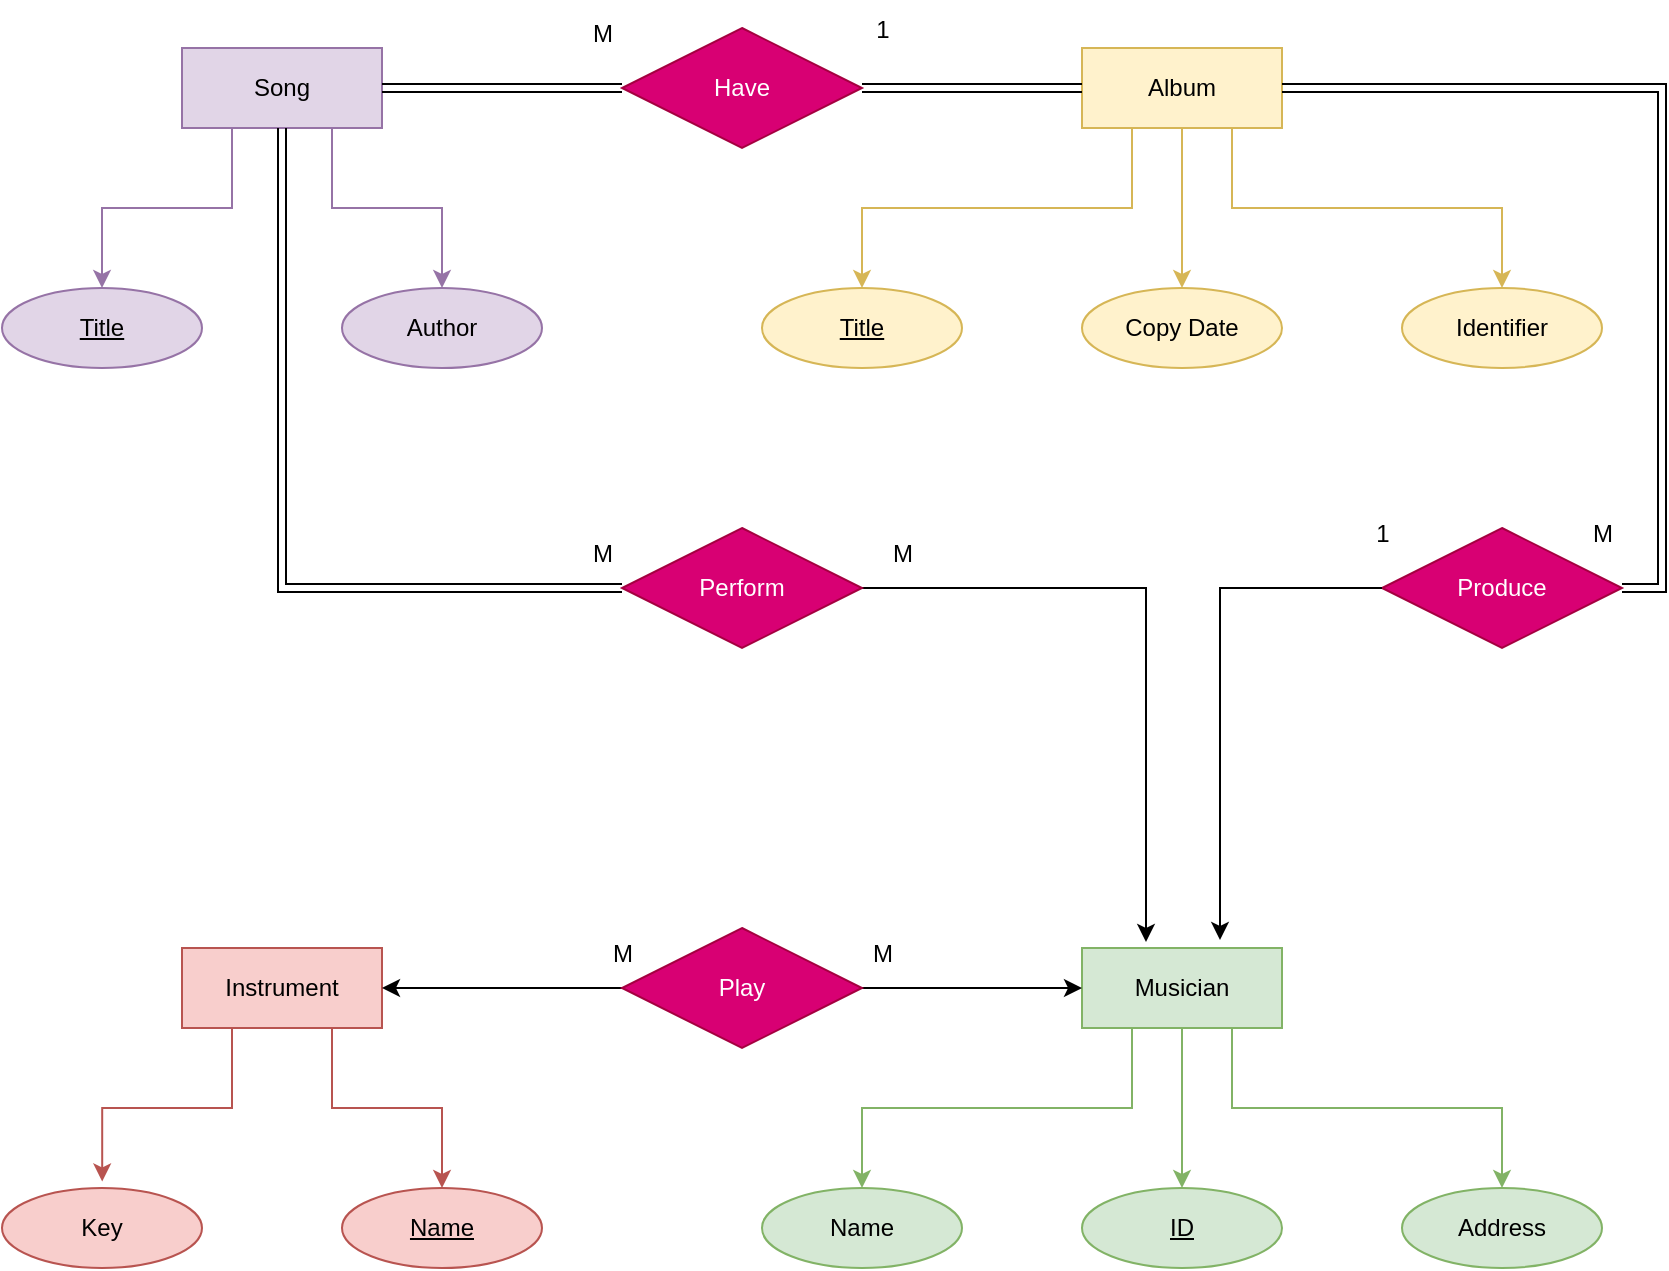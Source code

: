 <mxfile version="25.0.1">
  <diagram name="Page-1" id="6nwoPm9bjf4U3ryjuL-o">
    <mxGraphModel dx="1434" dy="806" grid="1" gridSize="10" guides="1" tooltips="1" connect="1" arrows="1" fold="1" page="1" pageScale="1" pageWidth="1654" pageHeight="2336" math="0" shadow="0">
      <root>
        <mxCell id="0" />
        <mxCell id="1" parent="0" />
        <mxCell id="gi1o_FaKeHN2E4BRPbJ4-5" style="edgeStyle=orthogonalEdgeStyle;rounded=0;orthogonalLoop=1;jettySize=auto;html=1;exitX=0.75;exitY=1;exitDx=0;exitDy=0;entryX=0.5;entryY=0;entryDx=0;entryDy=0;fillColor=#d5e8d4;strokeColor=#82b366;" edge="1" parent="1" source="gi1o_FaKeHN2E4BRPbJ4-1" target="gi1o_FaKeHN2E4BRPbJ4-3">
          <mxGeometry relative="1" as="geometry" />
        </mxCell>
        <mxCell id="gi1o_FaKeHN2E4BRPbJ4-6" style="edgeStyle=orthogonalEdgeStyle;rounded=0;orthogonalLoop=1;jettySize=auto;html=1;exitX=0.5;exitY=1;exitDx=0;exitDy=0;entryX=0.5;entryY=0;entryDx=0;entryDy=0;fillColor=#d5e8d4;strokeColor=#82b366;" edge="1" parent="1" source="gi1o_FaKeHN2E4BRPbJ4-1" target="gi1o_FaKeHN2E4BRPbJ4-2">
          <mxGeometry relative="1" as="geometry" />
        </mxCell>
        <mxCell id="gi1o_FaKeHN2E4BRPbJ4-7" style="edgeStyle=orthogonalEdgeStyle;rounded=0;orthogonalLoop=1;jettySize=auto;html=1;exitX=0.25;exitY=1;exitDx=0;exitDy=0;entryX=0.5;entryY=0;entryDx=0;entryDy=0;fillColor=#d5e8d4;strokeColor=#82b366;" edge="1" parent="1" source="gi1o_FaKeHN2E4BRPbJ4-1" target="gi1o_FaKeHN2E4BRPbJ4-4">
          <mxGeometry relative="1" as="geometry" />
        </mxCell>
        <mxCell id="gi1o_FaKeHN2E4BRPbJ4-1" value="Musician" style="whiteSpace=wrap;html=1;align=center;fillColor=#d5e8d4;strokeColor=#82b366;" vertex="1" parent="1">
          <mxGeometry x="970" y="690" width="100" height="40" as="geometry" />
        </mxCell>
        <mxCell id="gi1o_FaKeHN2E4BRPbJ4-2" value="ID" style="ellipse;whiteSpace=wrap;html=1;align=center;fontStyle=4;fillColor=#d5e8d4;strokeColor=#82b366;" vertex="1" parent="1">
          <mxGeometry x="970" y="810" width="100" height="40" as="geometry" />
        </mxCell>
        <mxCell id="gi1o_FaKeHN2E4BRPbJ4-3" value="Address" style="ellipse;whiteSpace=wrap;html=1;align=center;fillColor=#d5e8d4;strokeColor=#82b366;" vertex="1" parent="1">
          <mxGeometry x="1130" y="810" width="100" height="40" as="geometry" />
        </mxCell>
        <mxCell id="gi1o_FaKeHN2E4BRPbJ4-4" value="Name" style="ellipse;whiteSpace=wrap;html=1;align=center;fillColor=#d5e8d4;strokeColor=#82b366;" vertex="1" parent="1">
          <mxGeometry x="810" y="810" width="100" height="40" as="geometry" />
        </mxCell>
        <mxCell id="gi1o_FaKeHN2E4BRPbJ4-15" style="edgeStyle=orthogonalEdgeStyle;rounded=0;orthogonalLoop=1;jettySize=auto;html=1;exitX=0.75;exitY=1;exitDx=0;exitDy=0;entryX=0.5;entryY=0;entryDx=0;entryDy=0;fillColor=#f8cecc;strokeColor=#b85450;" edge="1" parent="1" source="gi1o_FaKeHN2E4BRPbJ4-12" target="gi1o_FaKeHN2E4BRPbJ4-13">
          <mxGeometry relative="1" as="geometry" />
        </mxCell>
        <mxCell id="gi1o_FaKeHN2E4BRPbJ4-12" value="Instrument" style="whiteSpace=wrap;html=1;align=center;fillColor=#f8cecc;strokeColor=#b85450;" vertex="1" parent="1">
          <mxGeometry x="520" y="690" width="100" height="40" as="geometry" />
        </mxCell>
        <mxCell id="gi1o_FaKeHN2E4BRPbJ4-13" value="&lt;u&gt;Name&lt;/u&gt;" style="ellipse;whiteSpace=wrap;html=1;align=center;fillColor=#f8cecc;strokeColor=#b85450;" vertex="1" parent="1">
          <mxGeometry x="600" y="810" width="100" height="40" as="geometry" />
        </mxCell>
        <mxCell id="gi1o_FaKeHN2E4BRPbJ4-14" value="Key" style="ellipse;whiteSpace=wrap;html=1;align=center;fillColor=#f8cecc;strokeColor=#b85450;" vertex="1" parent="1">
          <mxGeometry x="430" y="810" width="100" height="40" as="geometry" />
        </mxCell>
        <mxCell id="gi1o_FaKeHN2E4BRPbJ4-16" style="edgeStyle=orthogonalEdgeStyle;rounded=0;orthogonalLoop=1;jettySize=auto;html=1;exitX=0.25;exitY=1;exitDx=0;exitDy=0;entryX=0.501;entryY=-0.082;entryDx=0;entryDy=0;entryPerimeter=0;fillColor=#f8cecc;strokeColor=#b85450;" edge="1" parent="1" source="gi1o_FaKeHN2E4BRPbJ4-12" target="gi1o_FaKeHN2E4BRPbJ4-14">
          <mxGeometry relative="1" as="geometry" />
        </mxCell>
        <mxCell id="gi1o_FaKeHN2E4BRPbJ4-21" style="edgeStyle=orthogonalEdgeStyle;rounded=0;orthogonalLoop=1;jettySize=auto;html=1;exitX=0.75;exitY=1;exitDx=0;exitDy=0;entryX=0.5;entryY=0;entryDx=0;entryDy=0;fillColor=#fff2cc;strokeColor=#d6b656;" edge="1" parent="1" source="gi1o_FaKeHN2E4BRPbJ4-17" target="gi1o_FaKeHN2E4BRPbJ4-18">
          <mxGeometry relative="1" as="geometry" />
        </mxCell>
        <mxCell id="gi1o_FaKeHN2E4BRPbJ4-22" style="edgeStyle=orthogonalEdgeStyle;rounded=0;orthogonalLoop=1;jettySize=auto;html=1;exitX=0.5;exitY=1;exitDx=0;exitDy=0;entryX=0.5;entryY=0;entryDx=0;entryDy=0;fillColor=#fff2cc;strokeColor=#d6b656;" edge="1" parent="1" source="gi1o_FaKeHN2E4BRPbJ4-17" target="gi1o_FaKeHN2E4BRPbJ4-19">
          <mxGeometry relative="1" as="geometry" />
        </mxCell>
        <mxCell id="gi1o_FaKeHN2E4BRPbJ4-23" style="edgeStyle=orthogonalEdgeStyle;rounded=0;orthogonalLoop=1;jettySize=auto;html=1;exitX=0.25;exitY=1;exitDx=0;exitDy=0;entryX=0.5;entryY=0;entryDx=0;entryDy=0;fillColor=#fff2cc;strokeColor=#d6b656;" edge="1" parent="1" source="gi1o_FaKeHN2E4BRPbJ4-17" target="gi1o_FaKeHN2E4BRPbJ4-20">
          <mxGeometry relative="1" as="geometry" />
        </mxCell>
        <mxCell id="gi1o_FaKeHN2E4BRPbJ4-17" value="Album" style="whiteSpace=wrap;html=1;align=center;fillColor=#fff2cc;strokeColor=#d6b656;" vertex="1" parent="1">
          <mxGeometry x="970" y="240" width="100" height="40" as="geometry" />
        </mxCell>
        <mxCell id="gi1o_FaKeHN2E4BRPbJ4-18" value="Identifier" style="ellipse;whiteSpace=wrap;html=1;align=center;fillColor=#fff2cc;strokeColor=#d6b656;" vertex="1" parent="1">
          <mxGeometry x="1130" y="360" width="100" height="40" as="geometry" />
        </mxCell>
        <mxCell id="gi1o_FaKeHN2E4BRPbJ4-19" value="Copy Date" style="ellipse;whiteSpace=wrap;html=1;align=center;fillColor=#fff2cc;strokeColor=#d6b656;" vertex="1" parent="1">
          <mxGeometry x="970" y="360" width="100" height="40" as="geometry" />
        </mxCell>
        <mxCell id="gi1o_FaKeHN2E4BRPbJ4-20" value="&lt;u&gt;Title&lt;/u&gt;" style="ellipse;whiteSpace=wrap;html=1;align=center;fillColor=#fff2cc;strokeColor=#d6b656;" vertex="1" parent="1">
          <mxGeometry x="810" y="360" width="100" height="40" as="geometry" />
        </mxCell>
        <mxCell id="gi1o_FaKeHN2E4BRPbJ4-27" style="edgeStyle=orthogonalEdgeStyle;rounded=0;orthogonalLoop=1;jettySize=auto;html=1;exitX=0.75;exitY=1;exitDx=0;exitDy=0;entryX=0.5;entryY=0;entryDx=0;entryDy=0;fillColor=#e1d5e7;strokeColor=#9673a6;" edge="1" parent="1" source="gi1o_FaKeHN2E4BRPbJ4-24" target="gi1o_FaKeHN2E4BRPbJ4-25">
          <mxGeometry relative="1" as="geometry" />
        </mxCell>
        <mxCell id="gi1o_FaKeHN2E4BRPbJ4-28" style="edgeStyle=orthogonalEdgeStyle;rounded=0;orthogonalLoop=1;jettySize=auto;html=1;exitX=0.25;exitY=1;exitDx=0;exitDy=0;entryX=0.5;entryY=0;entryDx=0;entryDy=0;fillColor=#e1d5e7;strokeColor=#9673a6;" edge="1" parent="1" source="gi1o_FaKeHN2E4BRPbJ4-24" target="gi1o_FaKeHN2E4BRPbJ4-26">
          <mxGeometry relative="1" as="geometry" />
        </mxCell>
        <mxCell id="gi1o_FaKeHN2E4BRPbJ4-24" value="Song" style="rounded=0;arcSize=10;whiteSpace=wrap;html=1;align=center;fillColor=#e1d5e7;strokeColor=#9673a6;" vertex="1" parent="1">
          <mxGeometry x="520" y="240" width="100" height="40" as="geometry" />
        </mxCell>
        <mxCell id="gi1o_FaKeHN2E4BRPbJ4-25" value="Author" style="ellipse;whiteSpace=wrap;html=1;align=center;fillColor=#e1d5e7;strokeColor=#9673a6;" vertex="1" parent="1">
          <mxGeometry x="600" y="360" width="100" height="40" as="geometry" />
        </mxCell>
        <mxCell id="gi1o_FaKeHN2E4BRPbJ4-26" value="&lt;u&gt;Title&lt;/u&gt;" style="ellipse;whiteSpace=wrap;html=1;align=center;fillColor=#e1d5e7;strokeColor=#9673a6;" vertex="1" parent="1">
          <mxGeometry x="430" y="360" width="100" height="40" as="geometry" />
        </mxCell>
        <mxCell id="gi1o_FaKeHN2E4BRPbJ4-30" style="edgeStyle=orthogonalEdgeStyle;rounded=0;orthogonalLoop=1;jettySize=auto;html=1;exitX=1;exitY=0.5;exitDx=0;exitDy=0;" edge="1" parent="1" source="gi1o_FaKeHN2E4BRPbJ4-29" target="gi1o_FaKeHN2E4BRPbJ4-1">
          <mxGeometry relative="1" as="geometry" />
        </mxCell>
        <mxCell id="gi1o_FaKeHN2E4BRPbJ4-31" style="edgeStyle=orthogonalEdgeStyle;rounded=0;orthogonalLoop=1;jettySize=auto;html=1;exitX=0;exitY=0.5;exitDx=0;exitDy=0;entryX=1;entryY=0.5;entryDx=0;entryDy=0;" edge="1" parent="1" source="gi1o_FaKeHN2E4BRPbJ4-29" target="gi1o_FaKeHN2E4BRPbJ4-12">
          <mxGeometry relative="1" as="geometry" />
        </mxCell>
        <mxCell id="gi1o_FaKeHN2E4BRPbJ4-29" value="Play" style="shape=rhombus;perimeter=rhombusPerimeter;whiteSpace=wrap;html=1;align=center;fillColor=#d80073;fontColor=#ffffff;strokeColor=#A50040;" vertex="1" parent="1">
          <mxGeometry x="740" y="680" width="120" height="60" as="geometry" />
        </mxCell>
        <mxCell id="gi1o_FaKeHN2E4BRPbJ4-32" value="M" style="text;html=1;align=center;verticalAlign=middle;resizable=0;points=[];autosize=1;strokeColor=none;fillColor=none;" vertex="1" parent="1">
          <mxGeometry x="855" y="678" width="30" height="30" as="geometry" />
        </mxCell>
        <mxCell id="gi1o_FaKeHN2E4BRPbJ4-33" value="M" style="text;html=1;align=center;verticalAlign=middle;resizable=0;points=[];autosize=1;strokeColor=none;fillColor=none;" vertex="1" parent="1">
          <mxGeometry x="725" y="678" width="30" height="30" as="geometry" />
        </mxCell>
        <mxCell id="gi1o_FaKeHN2E4BRPbJ4-36" style="edgeStyle=orthogonalEdgeStyle;rounded=0;orthogonalLoop=1;jettySize=auto;html=1;exitX=0;exitY=0.5;exitDx=0;exitDy=0;shape=link;" edge="1" parent="1" source="gi1o_FaKeHN2E4BRPbJ4-34" target="gi1o_FaKeHN2E4BRPbJ4-24">
          <mxGeometry relative="1" as="geometry" />
        </mxCell>
        <mxCell id="gi1o_FaKeHN2E4BRPbJ4-37" style="edgeStyle=orthogonalEdgeStyle;rounded=0;orthogonalLoop=1;jettySize=auto;html=1;exitX=1;exitY=0.5;exitDx=0;exitDy=0;entryX=0;entryY=0.5;entryDx=0;entryDy=0;shape=link;" edge="1" parent="1" source="gi1o_FaKeHN2E4BRPbJ4-34" target="gi1o_FaKeHN2E4BRPbJ4-17">
          <mxGeometry relative="1" as="geometry" />
        </mxCell>
        <mxCell id="gi1o_FaKeHN2E4BRPbJ4-34" value="Have" style="shape=rhombus;perimeter=rhombusPerimeter;whiteSpace=wrap;html=1;align=center;fillColor=#d80073;fontColor=#ffffff;strokeColor=#A50040;" vertex="1" parent="1">
          <mxGeometry x="740" y="230" width="120" height="60" as="geometry" />
        </mxCell>
        <mxCell id="gi1o_FaKeHN2E4BRPbJ4-38" value="M" style="text;html=1;align=center;verticalAlign=middle;resizable=0;points=[];autosize=1;strokeColor=none;fillColor=none;" vertex="1" parent="1">
          <mxGeometry x="715" y="218" width="30" height="30" as="geometry" />
        </mxCell>
        <mxCell id="gi1o_FaKeHN2E4BRPbJ4-39" value="1" style="text;html=1;align=center;verticalAlign=middle;resizable=0;points=[];autosize=1;strokeColor=none;fillColor=none;" vertex="1" parent="1">
          <mxGeometry x="855" y="216" width="30" height="30" as="geometry" />
        </mxCell>
        <mxCell id="gi1o_FaKeHN2E4BRPbJ4-42" style="edgeStyle=orthogonalEdgeStyle;rounded=0;orthogonalLoop=1;jettySize=auto;html=1;exitX=0;exitY=0.5;exitDx=0;exitDy=0;entryX=0.5;entryY=1;entryDx=0;entryDy=0;shape=link;" edge="1" parent="1" source="gi1o_FaKeHN2E4BRPbJ4-40" target="gi1o_FaKeHN2E4BRPbJ4-24">
          <mxGeometry relative="1" as="geometry" />
        </mxCell>
        <mxCell id="gi1o_FaKeHN2E4BRPbJ4-43" style="edgeStyle=orthogonalEdgeStyle;rounded=0;orthogonalLoop=1;jettySize=auto;html=1;exitX=1;exitY=0.5;exitDx=0;exitDy=0;entryX=0.32;entryY=-0.075;entryDx=0;entryDy=0;entryPerimeter=0;" edge="1" parent="1" source="gi1o_FaKeHN2E4BRPbJ4-40" target="gi1o_FaKeHN2E4BRPbJ4-1">
          <mxGeometry relative="1" as="geometry" />
        </mxCell>
        <mxCell id="gi1o_FaKeHN2E4BRPbJ4-40" value="Perform" style="shape=rhombus;perimeter=rhombusPerimeter;whiteSpace=wrap;html=1;align=center;fillColor=#d80073;fontColor=#ffffff;strokeColor=#A50040;" vertex="1" parent="1">
          <mxGeometry x="740" y="480" width="120" height="60" as="geometry" />
        </mxCell>
        <mxCell id="gi1o_FaKeHN2E4BRPbJ4-44" value="M" style="text;html=1;align=center;verticalAlign=middle;resizable=0;points=[];autosize=1;strokeColor=none;fillColor=none;" vertex="1" parent="1">
          <mxGeometry x="715" y="478" width="30" height="30" as="geometry" />
        </mxCell>
        <mxCell id="gi1o_FaKeHN2E4BRPbJ4-45" value="M" style="text;html=1;align=center;verticalAlign=middle;resizable=0;points=[];autosize=1;strokeColor=none;fillColor=none;" vertex="1" parent="1">
          <mxGeometry x="865" y="478" width="30" height="30" as="geometry" />
        </mxCell>
        <mxCell id="gi1o_FaKeHN2E4BRPbJ4-48" style="edgeStyle=orthogonalEdgeStyle;rounded=0;orthogonalLoop=1;jettySize=auto;html=1;exitX=1;exitY=0.5;exitDx=0;exitDy=0;entryX=1;entryY=0.5;entryDx=0;entryDy=0;shape=link;" edge="1" parent="1" source="gi1o_FaKeHN2E4BRPbJ4-46" target="gi1o_FaKeHN2E4BRPbJ4-17">
          <mxGeometry relative="1" as="geometry" />
        </mxCell>
        <mxCell id="gi1o_FaKeHN2E4BRPbJ4-46" value="Produce" style="shape=rhombus;perimeter=rhombusPerimeter;whiteSpace=wrap;html=1;align=center;fillColor=#d80073;fontColor=#ffffff;strokeColor=#A50040;" vertex="1" parent="1">
          <mxGeometry x="1120" y="480" width="120" height="60" as="geometry" />
        </mxCell>
        <mxCell id="gi1o_FaKeHN2E4BRPbJ4-49" style="edgeStyle=orthogonalEdgeStyle;rounded=0;orthogonalLoop=1;jettySize=auto;html=1;exitX=0;exitY=0.5;exitDx=0;exitDy=0;entryX=0.69;entryY=-0.1;entryDx=0;entryDy=0;entryPerimeter=0;" edge="1" parent="1" source="gi1o_FaKeHN2E4BRPbJ4-46" target="gi1o_FaKeHN2E4BRPbJ4-1">
          <mxGeometry relative="1" as="geometry" />
        </mxCell>
        <mxCell id="gi1o_FaKeHN2E4BRPbJ4-50" value="1" style="text;html=1;align=center;verticalAlign=middle;resizable=0;points=[];autosize=1;strokeColor=none;fillColor=none;" vertex="1" parent="1">
          <mxGeometry x="1105" y="468" width="30" height="30" as="geometry" />
        </mxCell>
        <mxCell id="gi1o_FaKeHN2E4BRPbJ4-51" value="M" style="text;html=1;align=center;verticalAlign=middle;resizable=0;points=[];autosize=1;strokeColor=none;fillColor=none;" vertex="1" parent="1">
          <mxGeometry x="1215" y="468" width="30" height="30" as="geometry" />
        </mxCell>
      </root>
    </mxGraphModel>
  </diagram>
</mxfile>

